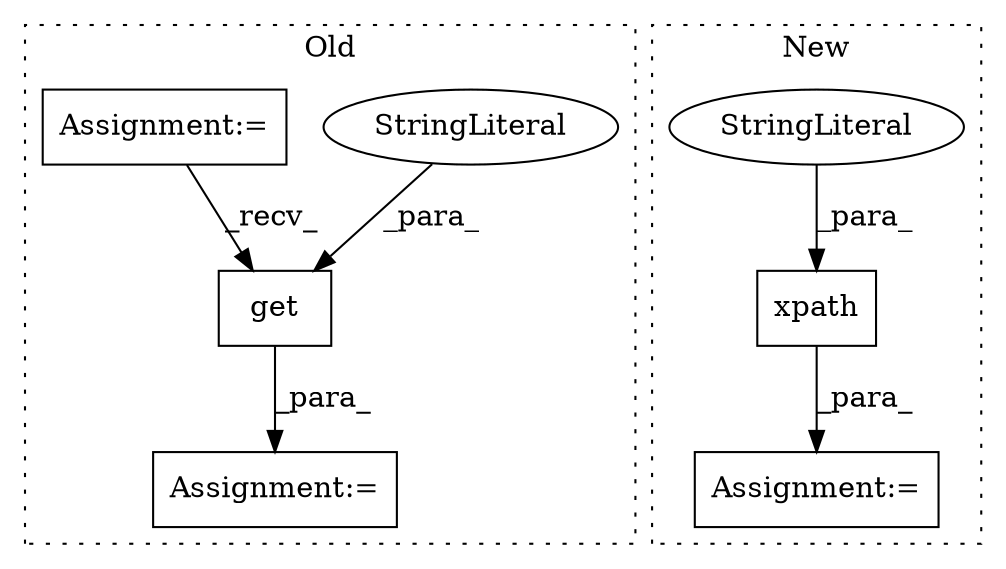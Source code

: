 digraph G {
subgraph cluster0 {
1 [label="get" a="32" s="10239,10249" l="4,1" shape="box"];
3 [label="StringLiteral" a="45" s="10243" l="6" shape="ellipse"];
5 [label="Assignment:=" a="7" s="10219" l="14" shape="box"];
6 [label="Assignment:=" a="7" s="10314" l="31" shape="box"];
label = "Old";
style="dotted";
}
subgraph cluster1 {
2 [label="xpath" a="32" s="10831,10852" l="6,1" shape="box"];
4 [label="StringLiteral" a="45" s="10837" l="15" shape="ellipse"];
7 [label="Assignment:=" a="7" s="10730" l="1" shape="box"];
label = "New";
style="dotted";
}
1 -> 5 [label="_para_"];
2 -> 7 [label="_para_"];
3 -> 1 [label="_para_"];
4 -> 2 [label="_para_"];
6 -> 1 [label="_recv_"];
}